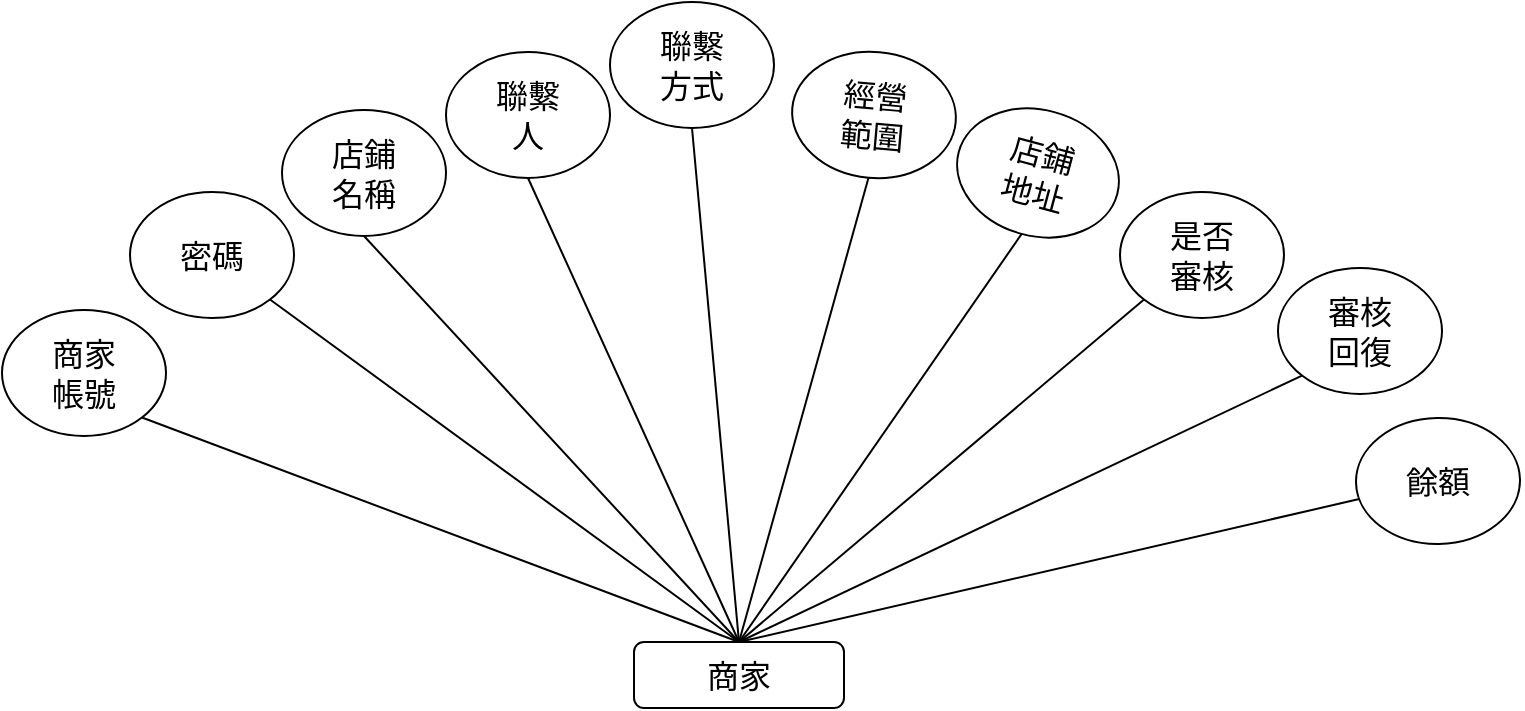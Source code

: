 <mxfile version="22.1.16" type="device">
  <diagram name="第 1 页" id="ZJmHlYTxXY7l-xerxR3p">
    <mxGraphModel dx="1334" dy="940" grid="0" gridSize="10" guides="1" tooltips="1" connect="1" arrows="1" fold="1" page="0" pageScale="1" pageWidth="827" pageHeight="1169" math="0" shadow="0">
      <root>
        <mxCell id="0" />
        <mxCell id="1" parent="0" />
        <mxCell id="mW-5mBtP9FpFtfGGS4Oe-3" style="rounded=0;orthogonalLoop=1;jettySize=auto;html=1;exitX=0.5;exitY=0;exitDx=0;exitDy=0;entryX=0;entryY=1;entryDx=0;entryDy=0;endArrow=none;endFill=0;" edge="1" parent="1" source="dplSPCH8QZGUuFaIFNm9-1" target="dplSPCH8QZGUuFaIFNm9-11">
          <mxGeometry relative="1" as="geometry" />
        </mxCell>
        <mxCell id="dplSPCH8QZGUuFaIFNm9-1" value="商家" style="rounded=1;whiteSpace=wrap;html=1;fontSize=16;" parent="1" vertex="1">
          <mxGeometry x="257" y="260" width="105" height="33" as="geometry" />
        </mxCell>
        <mxCell id="dplSPCH8QZGUuFaIFNm9-2" value="商家&lt;br style=&quot;border-color: var(--border-color);&quot;&gt;帳號" style="ellipse;whiteSpace=wrap;html=1;fontSize=16;rotation=0;" parent="1" vertex="1">
          <mxGeometry x="-59" y="94" width="82" height="63" as="geometry" />
        </mxCell>
        <mxCell id="dplSPCH8QZGUuFaIFNm9-3" value="密碼" style="ellipse;whiteSpace=wrap;html=1;fontSize=16;rotation=0;" parent="1" vertex="1">
          <mxGeometry x="5" y="35" width="82" height="63" as="geometry" />
        </mxCell>
        <mxCell id="dplSPCH8QZGUuFaIFNm9-4" value="聯繫&lt;br style=&quot;border-color: var(--border-color);&quot;&gt;方式" style="ellipse;whiteSpace=wrap;html=1;fontSize=16;rotation=0;" parent="1" vertex="1">
          <mxGeometry x="245" y="-60" width="82" height="63" as="geometry" />
        </mxCell>
        <mxCell id="dplSPCH8QZGUuFaIFNm9-5" value="聯繫&lt;br style=&quot;border-color: var(--border-color);&quot;&gt;人" style="ellipse;whiteSpace=wrap;html=1;fontSize=16;rotation=0;" parent="1" vertex="1">
          <mxGeometry x="163" y="-35" width="82" height="63" as="geometry" />
        </mxCell>
        <mxCell id="dplSPCH8QZGUuFaIFNm9-7" value="店鋪&lt;br style=&quot;border-color: var(--border-color);&quot;&gt;名稱" style="ellipse;whiteSpace=wrap;html=1;fontSize=16;rotation=0;" parent="1" vertex="1">
          <mxGeometry x="81" y="-6" width="82" height="63" as="geometry" />
        </mxCell>
        <mxCell id="dplSPCH8QZGUuFaIFNm9-8" value="店鋪&lt;br style=&quot;border-color: var(--border-color);&quot;&gt;地址" style="ellipse;whiteSpace=wrap;html=1;fontSize=16;rotation=15;" parent="1" vertex="1">
          <mxGeometry x="418" y="-6" width="82" height="63" as="geometry" />
        </mxCell>
        <mxCell id="dplSPCH8QZGUuFaIFNm9-9" value="經營&lt;br style=&quot;border-color: var(--border-color);&quot;&gt;範圍" style="ellipse;whiteSpace=wrap;html=1;fontSize=16;rotation=5;" parent="1" vertex="1">
          <mxGeometry x="336" y="-35" width="82" height="63" as="geometry" />
        </mxCell>
        <mxCell id="dplSPCH8QZGUuFaIFNm9-10" value="是否&lt;br style=&quot;border-color: var(--border-color);&quot;&gt;審核" style="ellipse;whiteSpace=wrap;html=1;fontSize=16;rotation=0;" parent="1" vertex="1">
          <mxGeometry x="500" y="35" width="82" height="63" as="geometry" />
        </mxCell>
        <mxCell id="dplSPCH8QZGUuFaIFNm9-11" value="審核&lt;br style=&quot;border-color: var(--border-color);&quot;&gt;回復" style="ellipse;whiteSpace=wrap;html=1;fontSize=16;rotation=0;" parent="1" vertex="1">
          <mxGeometry x="579" y="73" width="82" height="63" as="geometry" />
        </mxCell>
        <mxCell id="dplSPCH8QZGUuFaIFNm9-21" value="餘額" style="ellipse;whiteSpace=wrap;html=1;fontSize=16;rotation=-1;" parent="1" vertex="1">
          <mxGeometry x="618" y="148" width="82" height="63" as="geometry" />
        </mxCell>
        <mxCell id="dplSPCH8QZGUuFaIFNm9-23" value="" style="endArrow=none;html=1;rounded=0;fontSize=12;startSize=8;endSize=8;curved=1;entryX=1;entryY=1;entryDx=0;entryDy=0;exitX=0.5;exitY=0;exitDx=0;exitDy=0;" parent="1" source="dplSPCH8QZGUuFaIFNm9-1" target="dplSPCH8QZGUuFaIFNm9-2" edge="1">
          <mxGeometry width="50" height="50" relative="1" as="geometry">
            <mxPoint x="261" y="137" as="sourcePoint" />
            <mxPoint x="311" y="87" as="targetPoint" />
          </mxGeometry>
        </mxCell>
        <mxCell id="dplSPCH8QZGUuFaIFNm9-24" value="" style="endArrow=none;html=1;rounded=0;fontSize=12;startSize=8;endSize=8;curved=1;exitX=1;exitY=1;exitDx=0;exitDy=0;entryX=0.5;entryY=0;entryDx=0;entryDy=0;" parent="1" source="dplSPCH8QZGUuFaIFNm9-3" target="dplSPCH8QZGUuFaIFNm9-1" edge="1">
          <mxGeometry width="50" height="50" relative="1" as="geometry">
            <mxPoint x="261" y="137" as="sourcePoint" />
            <mxPoint x="311" y="87" as="targetPoint" />
          </mxGeometry>
        </mxCell>
        <mxCell id="dplSPCH8QZGUuFaIFNm9-25" value="" style="endArrow=none;html=1;rounded=0;fontSize=12;startSize=8;endSize=8;curved=1;exitX=0.5;exitY=1;exitDx=0;exitDy=0;entryX=0.5;entryY=0;entryDx=0;entryDy=0;" parent="1" source="dplSPCH8QZGUuFaIFNm9-7" target="dplSPCH8QZGUuFaIFNm9-1" edge="1">
          <mxGeometry width="50" height="50" relative="1" as="geometry">
            <mxPoint x="261" y="137" as="sourcePoint" />
            <mxPoint x="307" y="87" as="targetPoint" />
          </mxGeometry>
        </mxCell>
        <mxCell id="dplSPCH8QZGUuFaIFNm9-26" value="" style="endArrow=none;html=1;rounded=0;fontSize=12;startSize=8;endSize=8;curved=1;exitX=0.5;exitY=1;exitDx=0;exitDy=0;entryX=0.5;entryY=0;entryDx=0;entryDy=0;" parent="1" source="dplSPCH8QZGUuFaIFNm9-5" target="dplSPCH8QZGUuFaIFNm9-1" edge="1">
          <mxGeometry width="50" height="50" relative="1" as="geometry">
            <mxPoint x="261" y="137" as="sourcePoint" />
            <mxPoint x="311" y="87" as="targetPoint" />
          </mxGeometry>
        </mxCell>
        <mxCell id="dplSPCH8QZGUuFaIFNm9-27" value="" style="endArrow=none;html=1;rounded=0;fontSize=12;startSize=8;endSize=8;curved=1;entryX=0.5;entryY=1;entryDx=0;entryDy=0;exitX=0.5;exitY=0;exitDx=0;exitDy=0;" parent="1" source="dplSPCH8QZGUuFaIFNm9-1" target="dplSPCH8QZGUuFaIFNm9-4" edge="1">
          <mxGeometry width="50" height="50" relative="1" as="geometry">
            <mxPoint x="261" y="137" as="sourcePoint" />
            <mxPoint x="311" y="87" as="targetPoint" />
          </mxGeometry>
        </mxCell>
        <mxCell id="dplSPCH8QZGUuFaIFNm9-28" value="" style="endArrow=none;html=1;rounded=0;fontSize=12;startSize=8;endSize=8;curved=1;entryX=0.5;entryY=1;entryDx=0;entryDy=0;exitX=0.5;exitY=0;exitDx=0;exitDy=0;" parent="1" source="dplSPCH8QZGUuFaIFNm9-1" target="dplSPCH8QZGUuFaIFNm9-9" edge="1">
          <mxGeometry width="50" height="50" relative="1" as="geometry">
            <mxPoint x="261" y="137" as="sourcePoint" />
            <mxPoint x="311" y="87" as="targetPoint" />
          </mxGeometry>
        </mxCell>
        <mxCell id="dplSPCH8QZGUuFaIFNm9-29" value="" style="endArrow=none;html=1;rounded=0;fontSize=12;startSize=8;endSize=8;curved=1;entryX=0.5;entryY=1;entryDx=0;entryDy=0;exitX=0.5;exitY=0;exitDx=0;exitDy=0;" parent="1" source="dplSPCH8QZGUuFaIFNm9-1" target="dplSPCH8QZGUuFaIFNm9-8" edge="1">
          <mxGeometry width="50" height="50" relative="1" as="geometry">
            <mxPoint x="261" y="137" as="sourcePoint" />
            <mxPoint x="311" y="87" as="targetPoint" />
          </mxGeometry>
        </mxCell>
        <mxCell id="dplSPCH8QZGUuFaIFNm9-30" value="" style="endArrow=none;html=1;rounded=0;fontSize=12;startSize=8;endSize=8;curved=1;entryX=0;entryY=1;entryDx=0;entryDy=0;exitX=0.5;exitY=0;exitDx=0;exitDy=0;" parent="1" source="dplSPCH8QZGUuFaIFNm9-1" target="dplSPCH8QZGUuFaIFNm9-10" edge="1">
          <mxGeometry width="50" height="50" relative="1" as="geometry">
            <mxPoint x="261" y="137" as="sourcePoint" />
            <mxPoint x="311" y="87" as="targetPoint" />
          </mxGeometry>
        </mxCell>
        <mxCell id="dplSPCH8QZGUuFaIFNm9-32" value="" style="endArrow=none;html=1;rounded=0;fontSize=12;startSize=8;endSize=8;curved=1;exitX=0.5;exitY=0;exitDx=0;exitDy=0;" parent="1" source="dplSPCH8QZGUuFaIFNm9-1" target="dplSPCH8QZGUuFaIFNm9-21" edge="1">
          <mxGeometry width="50" height="50" relative="1" as="geometry">
            <mxPoint x="261" y="137" as="sourcePoint" />
            <mxPoint x="311" y="87" as="targetPoint" />
          </mxGeometry>
        </mxCell>
      </root>
    </mxGraphModel>
  </diagram>
</mxfile>
